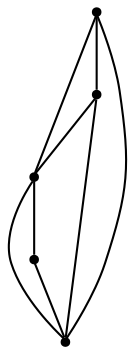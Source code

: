 graph {
  node [shape=point,comment="{\"directed\":false,\"doi\":\"10.4230/LIPIcs.GD.2024.40\",\"figure\":\"5 (2)\"}"]

  v0 [pos="1790.5139041292107,1069.300677201754"]
  v1 [pos="1753.0035728486469,1024.2991253142961"]
  v2 [pos="1655.4766097658955,1024.2991253142961"]
  v3 [pos="1692.9869410464594,1114.3023562503163"]
  v4 [pos="1610.464263105862,1069.3006772017538"]

  v0 -- v2 [id="-1",pos="1790.5139041292107,1069.300677201754 1813.0200774592274,1054.3001175189 1813.0200774592274,1054.3001175189 1813.0200774592274,1054.3001175189 1813.01995026762,994.2980059485878 1813.01995026762,994.2980059485878 1813.01995026762,994.2980059485878 1753.0035728486469,979.2974462657339 1753.0035728486469,979.2974462657339 1753.0035728486469,979.2974462657339 1692.9870682380665,994.2980059485878 1692.9870682380665,994.2980059485878 1692.9870682380665,994.2980059485878 1692.9869410464594,1009.298565631442 1692.9869410464594,1009.298565631442 1692.9869410464594,1009.298565631442 1655.4766097658955,1024.2991253142961 1655.4766097658955,1024.2991253142961 1655.4766097658955,1024.2991253142961"]
  v0 -- v3 [id="-2",pos="1790.5139041292107,1069.300677201754 1783.0118887497408,1084.3012368846082 1783.0118887497408,1084.3012368846082 1783.0118887497408,1084.3012368846082 1783.0117615581335,1099.3017965674624 1783.0117615581335,1099.3017965674624 1783.0117615581335,1099.3017965674624 1692.9869410464594,1114.3023562503163 1692.9869410464594,1114.3023562503163 1692.9869410464594,1114.3023562503163"]
  v0 -- v1 [id="-3",pos="1790.5139041292107,1069.300677201754 1768.007730799194,1054.3001175189 1768.007730799194,1054.3001175189 1768.007730799194,1054.3001175189 1768.0076036075866,1039.2995578360458 1768.0076036075866,1039.2995578360458 1768.0076036075866,1039.2995578360458 1753.0035728486469,1024.2991253142961 1753.0035728486469,1024.2991253142961 1753.0035728486469,1024.2991253142961"]
  v2 -- v3 [id="-4",pos="1655.4766097658955,1024.2991253142961 1677.9827830959123,1039.2996849971503 1677.9827830959123,1039.2996849971503 1677.9827830959123,1039.2996849971503 1677.9829102875196,1099.3017965674624 1677.9829102875196,1099.3017965674624 1677.9829102875196,1099.3017965674624 1692.9869410464594,1114.3023562503163 1692.9869410464594,1114.3023562503163 1692.9869410464594,1114.3023562503163"]
  v4 -- v3 [id="-5",pos="1610.464263105862,1069.3006772017538 1602.9622477263922,1084.3012368846082 1602.9622477263922,1084.3012368846082 1602.9622477263922,1084.3012368846082 1602.9622477263922,1099.3017965674624 1602.9622477263922,1099.3017965674624 1602.9622477263922,1099.3017965674624 1692.9869410464594,1114.3023562503163 1692.9869410464594,1114.3023562503163 1692.9869410464594,1114.3023562503163"]
  v1 -- v2 [id="-6",pos="1753.0035728486469,1024.2991253142961 1655.4766097658955,1024.2991253142961 1655.4766097658955,1024.2991253142961 1655.4766097658955,1024.2991253142961"]
  v1 -- v3 [id="-8",pos="1753.0035728486469,1024.2991253142961 1737.9994148981,1039.2996849971503 1737.9994148981,1039.2996849971503 1737.9994148981,1039.2996849971503 1737.9994148981,1099.3017965674624 1737.9994148981,1099.3017965674624 1737.9994148981,1099.3017965674624 1692.9869410464594,1114.3023562503163 1692.9869410464594,1114.3023562503163 1692.9869410464594,1114.3023562503163"]
  v2 -- v4 [id="-9",pos="1655.4766097658955,1024.2991253142961 1617.966278485332,1039.2996849971503 1617.966278485332,1039.2996849971503 1617.966278485332,1039.2996849971503 1617.966278485332,1054.3001175189 1617.966278485332,1054.3001175189 1617.966278485332,1054.3001175189 1610.464263105862,1069.3006772017538 1610.464263105862,1069.3006772017538 1610.464263105862,1069.3006772017538"]
}